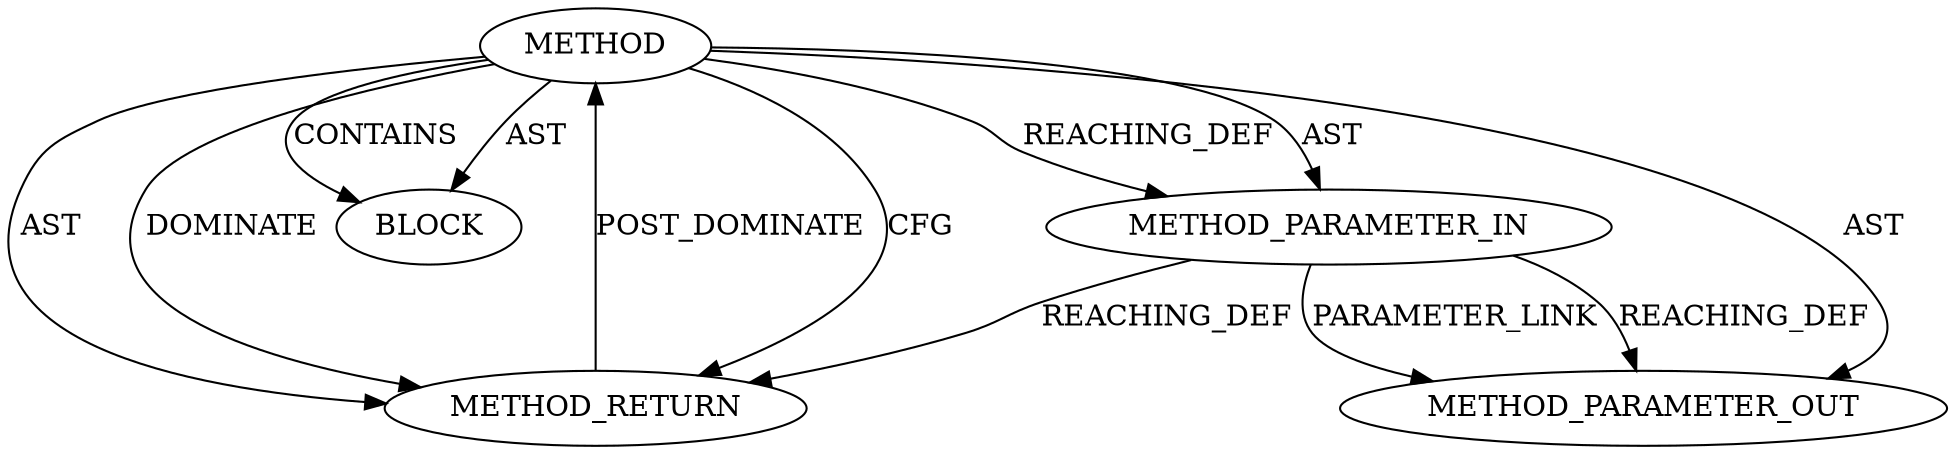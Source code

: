 digraph {
  26567 [label=BLOCK ORDER=1 ARGUMENT_INDEX=1 CODE="<empty>" TYPE_FULL_NAME="ANY"]
  26568 [label=METHOD_RETURN ORDER=2 CODE="RET" TYPE_FULL_NAME="ANY" EVALUATION_STRATEGY="BY_VALUE"]
  27618 [label=METHOD_PARAMETER_OUT ORDER=1 CODE="p1" IS_VARIADIC=false TYPE_FULL_NAME="ANY" EVALUATION_STRATEGY="BY_VALUE" INDEX=1 NAME="p1"]
  26565 [label=METHOD AST_PARENT_TYPE="NAMESPACE_BLOCK" AST_PARENT_FULL_NAME="<global>" ORDER=0 CODE="<empty>" FULL_NAME="dtls1_process_record" IS_EXTERNAL=true FILENAME="<empty>" SIGNATURE="" NAME="dtls1_process_record"]
  26566 [label=METHOD_PARAMETER_IN ORDER=1 CODE="p1" IS_VARIADIC=false TYPE_FULL_NAME="ANY" EVALUATION_STRATEGY="BY_VALUE" INDEX=1 NAME="p1"]
  26565 -> 26567 [label=CONTAINS ]
  26565 -> 26566 [label=REACHING_DEF VARIABLE=""]
  26565 -> 26566 [label=AST ]
  26565 -> 26568 [label=CFG ]
  26565 -> 26568 [label=AST ]
  26565 -> 26567 [label=AST ]
  26565 -> 27618 [label=AST ]
  26566 -> 26568 [label=REACHING_DEF VARIABLE="p1"]
  26565 -> 26568 [label=DOMINATE ]
  26566 -> 27618 [label=PARAMETER_LINK ]
  26568 -> 26565 [label=POST_DOMINATE ]
  26566 -> 27618 [label=REACHING_DEF VARIABLE="p1"]
}
